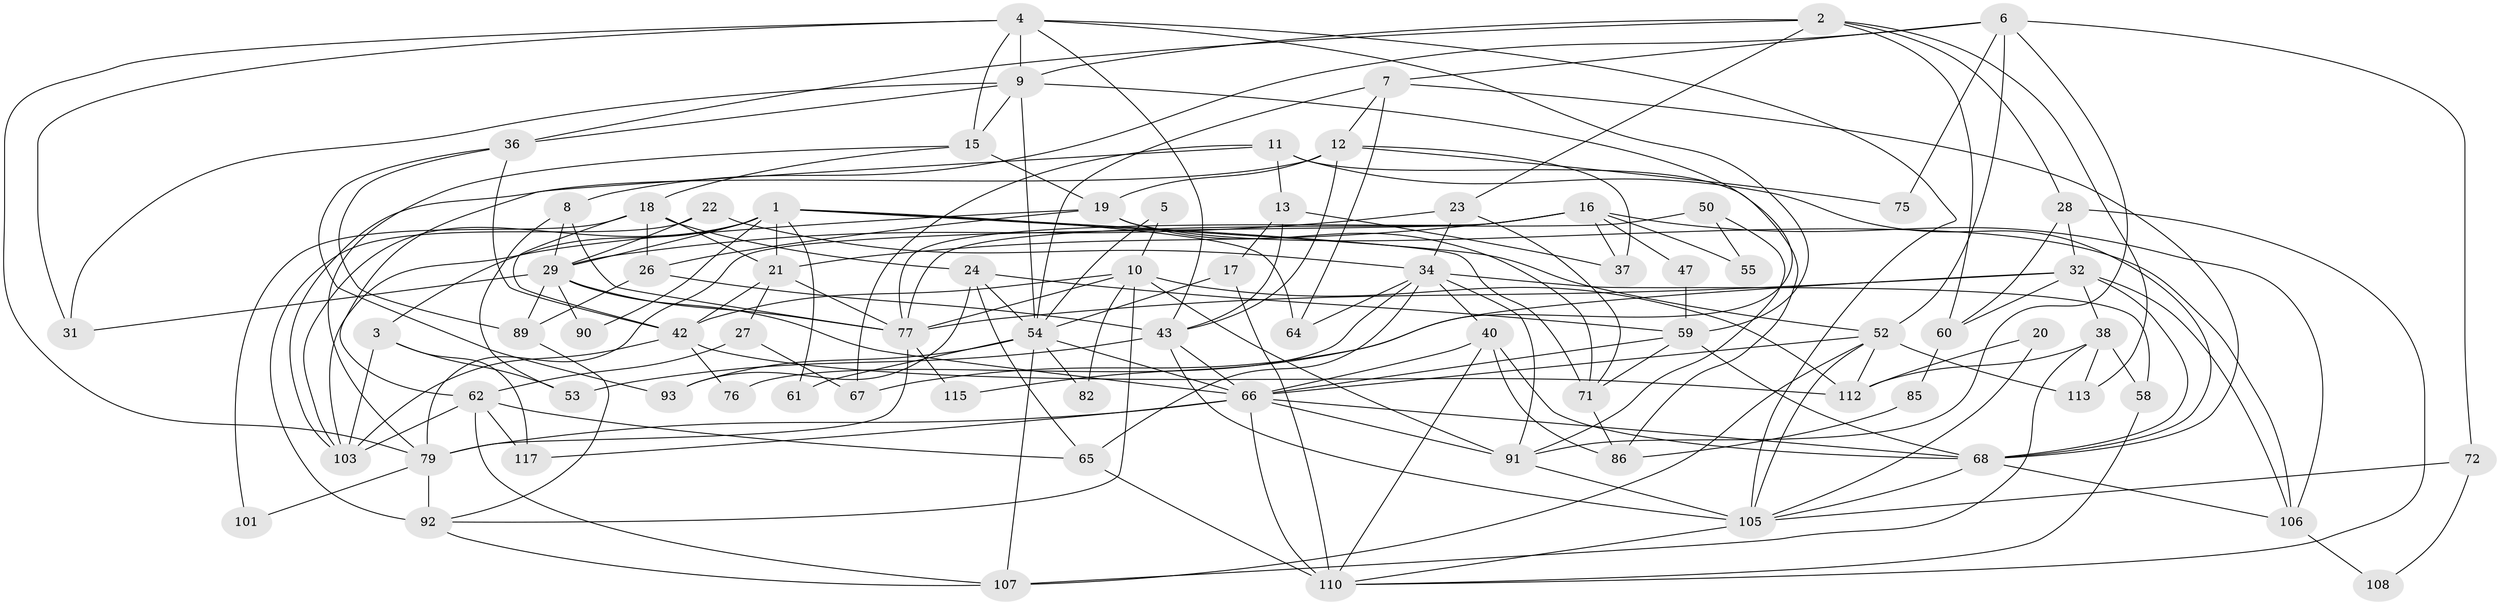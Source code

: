 // Generated by graph-tools (version 1.1) at 2025/23/03/03/25 07:23:59]
// undirected, 77 vertices, 185 edges
graph export_dot {
graph [start="1"]
  node [color=gray90,style=filled];
  1 [super="+35"];
  2 [super="+39"];
  3 [super="+14"];
  4 [super="+46"];
  5;
  6 [super="+104"];
  7 [super="+57"];
  8;
  9 [super="+41"];
  10 [super="+30"];
  11 [super="+73"];
  12 [super="+84"];
  13 [super="+33"];
  15;
  16 [super="+51"];
  17;
  18 [super="+74"];
  19 [super="+25"];
  20;
  21 [super="+109"];
  22;
  23 [super="+78"];
  24 [super="+44"];
  26;
  27;
  28 [super="+114"];
  29 [super="+45"];
  31;
  32 [super="+69"];
  34 [super="+49"];
  36 [super="+56"];
  37;
  38 [super="+96"];
  40;
  42 [super="+48"];
  43 [super="+70"];
  47;
  50 [super="+80"];
  52 [super="+63"];
  53;
  54 [super="+99"];
  55;
  58;
  59 [super="+88"];
  60;
  61;
  62 [super="+81"];
  64;
  65 [super="+102"];
  66 [super="+100"];
  67;
  68 [super="+87"];
  71 [super="+97"];
  72;
  75;
  76;
  77 [super="+83"];
  79 [super="+94"];
  82;
  85;
  86;
  89;
  90;
  91 [super="+98"];
  92 [super="+95"];
  93;
  101;
  103;
  105 [super="+116"];
  106;
  107;
  108;
  110 [super="+111"];
  112;
  113;
  115;
  117;
  1 -- 3;
  1 -- 52;
  1 -- 64;
  1 -- 103;
  1 -- 61;
  1 -- 21;
  1 -- 90;
  1 -- 29;
  1 -- 71;
  2 -- 23;
  2 -- 60;
  2 -- 36 [weight=2];
  2 -- 9;
  2 -- 113;
  2 -- 28;
  3 -- 117;
  3 -- 53;
  3 -- 103;
  4 -- 105;
  4 -- 9;
  4 -- 43;
  4 -- 31;
  4 -- 59;
  4 -- 15;
  4 -- 79;
  5 -- 10;
  5 -- 54;
  6 -- 91;
  6 -- 8;
  6 -- 72;
  6 -- 75;
  6 -- 7;
  6 -- 52;
  7 -- 64;
  7 -- 12;
  7 -- 68;
  7 -- 54;
  8 -- 53;
  8 -- 77;
  8 -- 29;
  9 -- 36;
  9 -- 54;
  9 -- 115;
  9 -- 15;
  9 -- 31;
  10 -- 82;
  10 -- 91;
  10 -- 77;
  10 -- 112;
  10 -- 42;
  10 -- 92;
  11 -- 62;
  11 -- 68 [weight=2];
  11 -- 13;
  11 -- 67;
  11 -- 86;
  12 -- 103;
  12 -- 19;
  12 -- 75;
  12 -- 37;
  12 -- 43;
  13 -- 17;
  13 -- 37;
  13 -- 43;
  15 -- 79;
  15 -- 18;
  15 -- 19;
  16 -- 77;
  16 -- 106;
  16 -- 47;
  16 -- 55 [weight=2];
  16 -- 37;
  16 -- 21;
  16 -- 79;
  17 -- 54;
  17 -- 110;
  18 -- 42;
  18 -- 24;
  18 -- 26;
  18 -- 101;
  18 -- 21;
  19 -- 103;
  19 -- 106;
  19 -- 71;
  19 -- 26;
  20 -- 112;
  20 -- 105;
  21 -- 77;
  21 -- 42;
  21 -- 27;
  22 -- 34;
  22 -- 29;
  22 -- 92;
  23 -- 29;
  23 -- 34;
  23 -- 71;
  24 -- 65;
  24 -- 93;
  24 -- 59;
  24 -- 54;
  26 -- 89;
  26 -- 43;
  27 -- 67;
  27 -- 62;
  28 -- 60 [weight=2];
  28 -- 32;
  28 -- 110;
  29 -- 31;
  29 -- 66;
  29 -- 77;
  29 -- 89;
  29 -- 90;
  32 -- 77;
  32 -- 38;
  32 -- 60;
  32 -- 68;
  32 -- 67;
  32 -- 106;
  34 -- 64;
  34 -- 76;
  34 -- 91;
  34 -- 65;
  34 -- 40;
  34 -- 58;
  36 -- 93;
  36 -- 89;
  36 -- 42;
  38 -- 112;
  38 -- 113;
  38 -- 58;
  38 -- 107;
  40 -- 66;
  40 -- 68;
  40 -- 86;
  40 -- 110;
  42 -- 103;
  42 -- 112;
  42 -- 76;
  43 -- 66;
  43 -- 53;
  43 -- 105;
  47 -- 59;
  50 -- 77;
  50 -- 91;
  50 -- 55;
  52 -- 107;
  52 -- 112;
  52 -- 113;
  52 -- 66;
  52 -- 105;
  54 -- 66;
  54 -- 61;
  54 -- 82 [weight=2];
  54 -- 93;
  54 -- 107;
  58 -- 110;
  59 -- 66;
  59 -- 68;
  59 -- 71;
  60 -- 85;
  62 -- 117 [weight=2];
  62 -- 103;
  62 -- 65;
  62 -- 107;
  65 -- 110;
  66 -- 79;
  66 -- 117;
  66 -- 91;
  66 -- 110;
  66 -- 68;
  68 -- 105;
  68 -- 106;
  71 -- 86;
  72 -- 108;
  72 -- 105;
  77 -- 115;
  77 -- 79;
  79 -- 101;
  79 -- 92;
  85 -- 86;
  89 -- 92;
  91 -- 105;
  92 -- 107;
  105 -- 110;
  106 -- 108;
}
